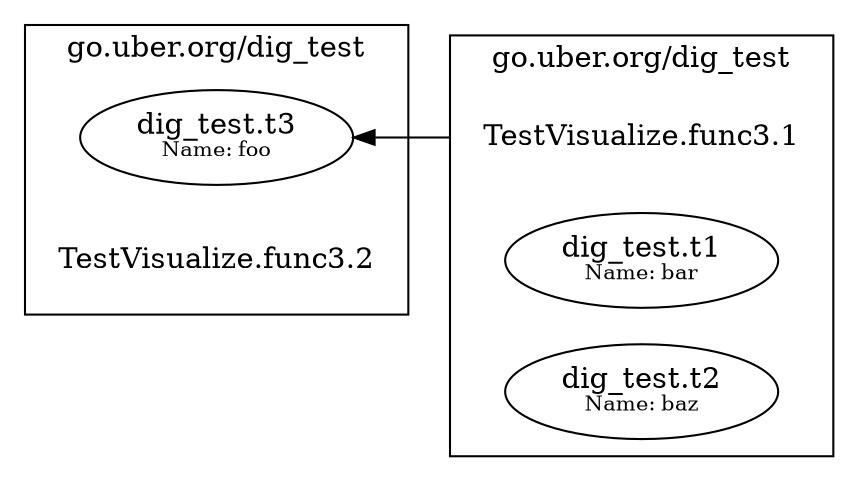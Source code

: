 digraph {
	rankdir=RL;
	graph [compound=true];
	subgraph cluster_0 {
		label = "go.uber.org/dig_test";
		constructor_0 [shape=plaintext label="TestVisualize.func3.1"];
		"dig_test.t1[name=bar]" [label=<dig_test.t1<BR /><FONT POINT-SIZE="10">Name: bar</FONT>>];
		"dig_test.t2[name=baz]" [label=<dig_test.t2<BR /><FONT POINT-SIZE="10">Name: baz</FONT>>];
	}
	constructor_0 -> "dig_test.t3[name=foo]" [ltail=cluster_0];
	subgraph cluster_1 {
		label = "go.uber.org/dig_test";
		constructor_1 [shape=plaintext label="TestVisualize.func3.2"];
		"dig_test.t3[name=foo]" [label=<dig_test.t3<BR /><FONT POINT-SIZE="10">Name: foo</FONT>>];
	}
}